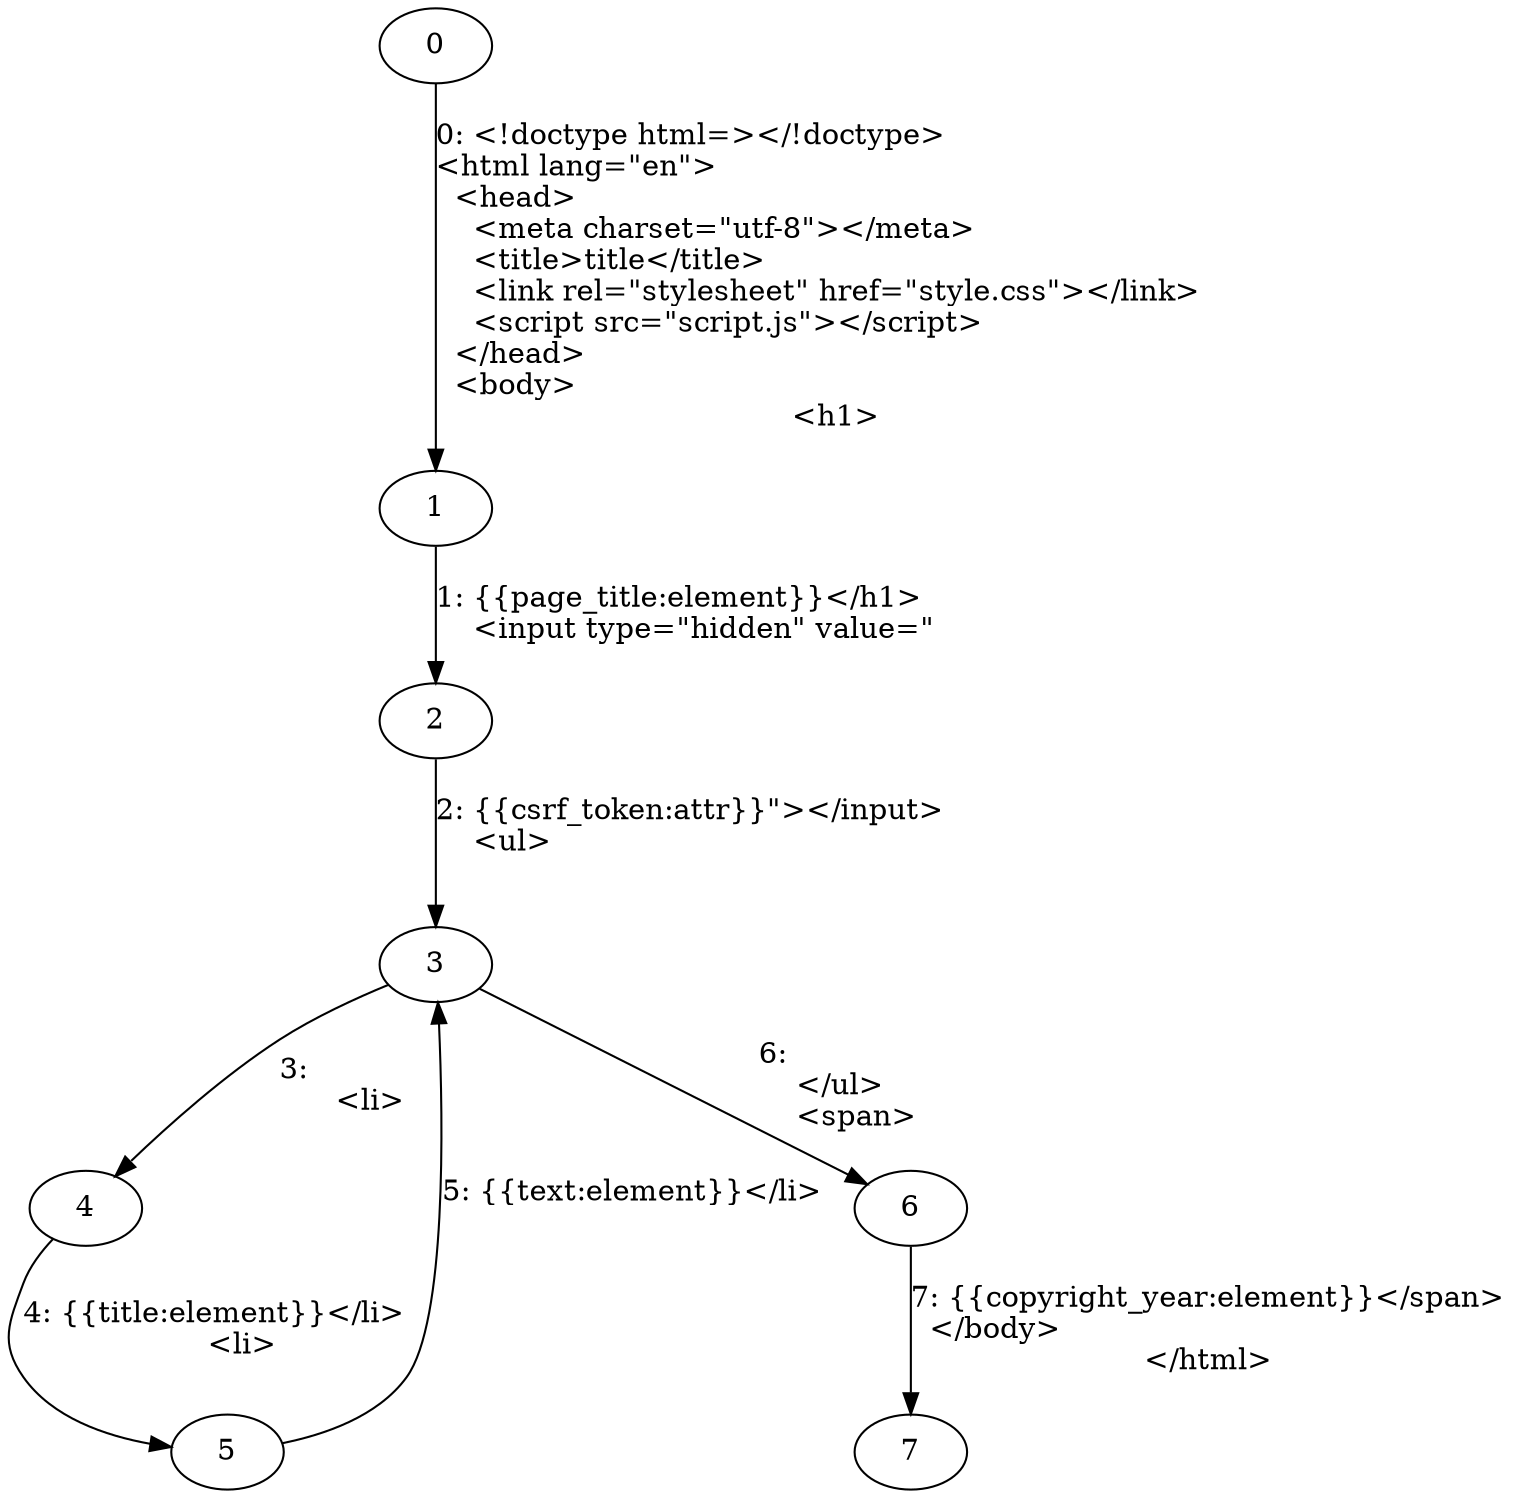 digraph {
    0 [ label = "0" ]
    1 [ label = "1" ]
    2 [ label = "2" ]
    3 [ label = "3" ]
    4 [ label = "4" ]
    5 [ label = "5" ]
    6 [ label = "6" ]
    7 [ label = "7" ]
    0 -> 1 [ label = "0: <!doctype html=></!doctype>\l<html lang=\"en\">\l  <head>\l    <meta charset=\"utf-8\"></meta>\l    <title>title</title>\l    <link rel=\"stylesheet\" href=\"style.css\"></link>\l    <script src=\"script.js\"></script>\l  </head>\l  <body>\l    <h1>" ]
    1 -> 2 [ label = "1: {{page_title:element}}</h1>\l    <input type=\"hidden\" value=\"" ]
    2 -> 3 [ label = "2: {{csrf_token:attr}}\"></input>\l    <ul>\l    " ]
    3 -> 4 [ label = "3: \l      <li>" ]
    4 -> 5 [ label = "4: {{title:element}}</li>\l      <li>" ]
    5 -> 3 [ label = "5: {{text:element}}</li>\l    " ]
    3 -> 6 [ label = "6: \l    </ul>\l    <span>" ]
    6 -> 7 [ label = "7: {{copyright_year:element}}</span>\l  </body>\l</html>" ]
}

